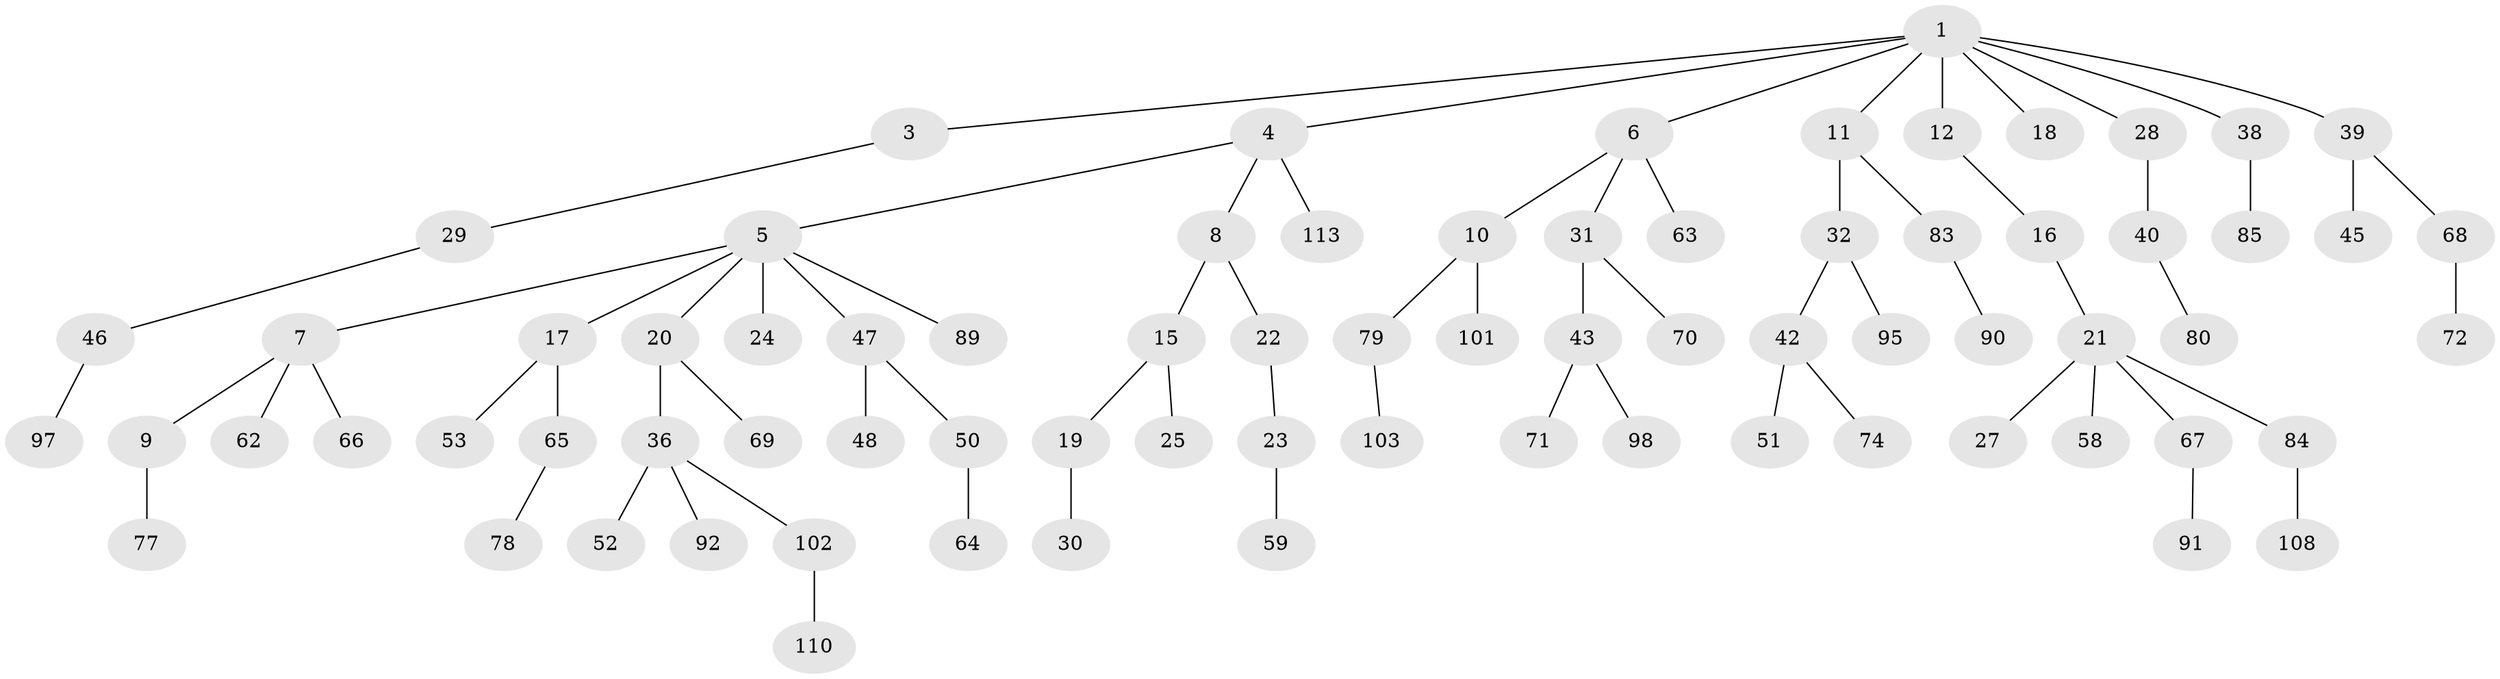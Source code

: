 // original degree distribution, {5: 0.034482758620689655, 6: 0.008620689655172414, 3: 0.08620689655172414, 4: 0.10344827586206896, 2: 0.31896551724137934, 1: 0.4482758620689655}
// Generated by graph-tools (version 1.1) at 2025/42/03/06/25 10:42:04]
// undirected, 76 vertices, 75 edges
graph export_dot {
graph [start="1"]
  node [color=gray90,style=filled];
  1 [super="+2"];
  3 [super="+26"];
  4 [super="+88"];
  5 [super="+14"];
  6 [super="+94"];
  7;
  8 [super="+106"];
  9 [super="+49"];
  10 [super="+56"];
  11;
  12 [super="+13"];
  15 [super="+60"];
  16;
  17 [super="+54"];
  18 [super="+55"];
  19;
  20 [super="+37"];
  21 [super="+33"];
  22;
  23 [super="+35"];
  24;
  25 [super="+81"];
  27;
  28 [super="+34"];
  29 [super="+44"];
  30;
  31 [super="+82"];
  32 [super="+96"];
  36 [super="+41"];
  38;
  39 [super="+61"];
  40;
  42;
  43 [super="+112"];
  45 [super="+87"];
  46 [super="+57"];
  47;
  48 [super="+107"];
  50 [super="+115"];
  51 [super="+76"];
  52;
  53;
  58;
  59 [super="+86"];
  62;
  63;
  64;
  65 [super="+75"];
  66;
  67;
  68;
  69 [super="+99"];
  70 [super="+73"];
  71;
  72 [super="+116"];
  74 [super="+93"];
  77;
  78;
  79 [super="+111"];
  80 [super="+104"];
  83 [super="+109"];
  84 [super="+105"];
  85;
  89 [super="+100"];
  90;
  91;
  92;
  95;
  97;
  98;
  101;
  102;
  103;
  108 [super="+114"];
  110;
  113;
  1 -- 18;
  1 -- 28;
  1 -- 38;
  1 -- 39;
  1 -- 3;
  1 -- 4;
  1 -- 6;
  1 -- 11;
  1 -- 12;
  3 -- 29;
  4 -- 5;
  4 -- 8;
  4 -- 113;
  5 -- 7;
  5 -- 24;
  5 -- 89;
  5 -- 17;
  5 -- 20;
  5 -- 47;
  6 -- 10;
  6 -- 31;
  6 -- 63;
  7 -- 9;
  7 -- 62;
  7 -- 66;
  8 -- 15;
  8 -- 22;
  9 -- 77;
  10 -- 101;
  10 -- 79;
  11 -- 32;
  11 -- 83;
  12 -- 16;
  15 -- 19;
  15 -- 25;
  16 -- 21;
  17 -- 53;
  17 -- 65;
  19 -- 30;
  20 -- 36;
  20 -- 69;
  21 -- 27;
  21 -- 58;
  21 -- 67;
  21 -- 84;
  22 -- 23;
  23 -- 59;
  28 -- 40;
  29 -- 46;
  31 -- 43;
  31 -- 70;
  32 -- 42;
  32 -- 95;
  36 -- 52;
  36 -- 102;
  36 -- 92;
  38 -- 85;
  39 -- 45;
  39 -- 68;
  40 -- 80;
  42 -- 51;
  42 -- 74;
  43 -- 71;
  43 -- 98;
  46 -- 97;
  47 -- 48;
  47 -- 50;
  50 -- 64;
  65 -- 78;
  67 -- 91;
  68 -- 72;
  79 -- 103;
  83 -- 90;
  84 -- 108;
  102 -- 110;
}
